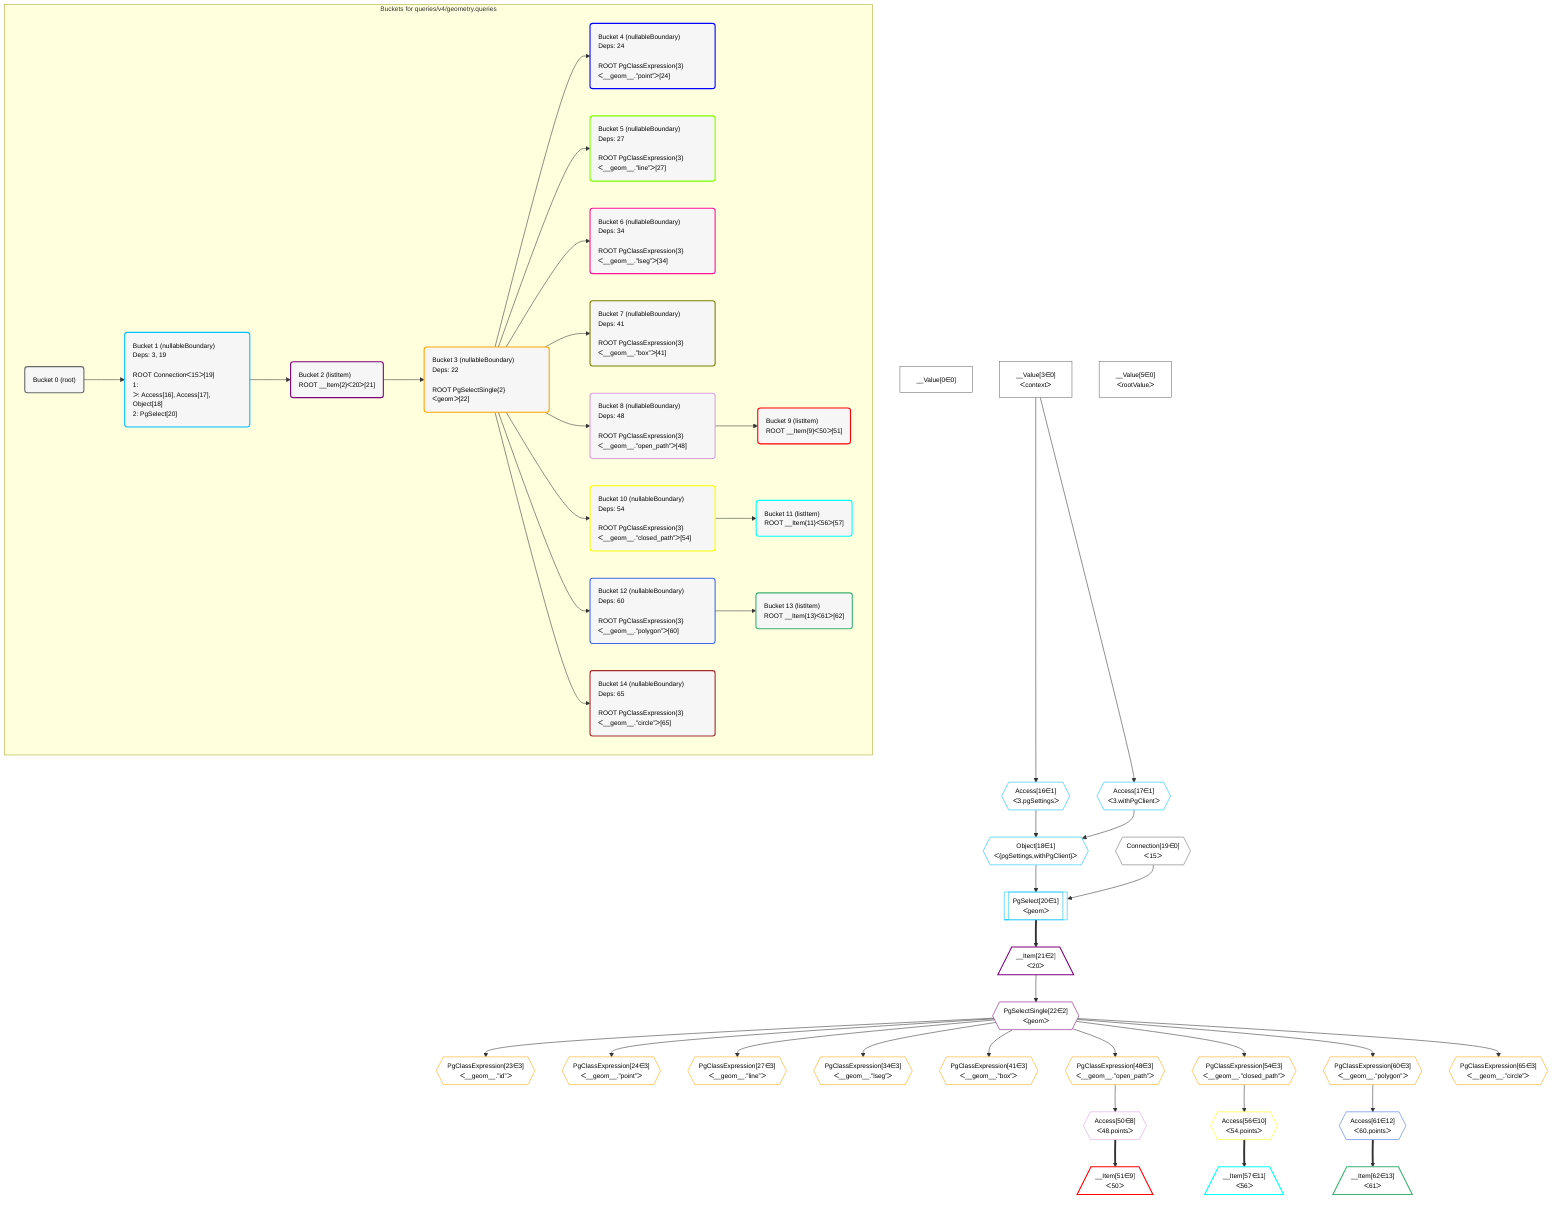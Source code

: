 %%{init: {'themeVariables': { 'fontSize': '12px'}}}%%
graph TD
    classDef path fill:#eee,stroke:#000,color:#000
    classDef plan fill:#fff,stroke-width:1px,color:#000
    classDef itemplan fill:#fff,stroke-width:2px,color:#000
    classDef unbatchedplan fill:#dff,stroke-width:1px,color:#000
    classDef sideeffectplan fill:#fcc,stroke-width:2px,color:#000
    classDef bucket fill:#f6f6f6,color:#000,stroke-width:2px,text-align:left


    %% plan dependencies
    __Value0["__Value[0∈0]"]:::plan
    __Value3["__Value[3∈0]<br />ᐸcontextᐳ"]:::plan
    __Value5["__Value[5∈0]<br />ᐸrootValueᐳ"]:::plan
    Connection19{{"Connection[19∈0]<br />ᐸ15ᐳ"}}:::plan
    Object18{{"Object[18∈1]<br />ᐸ{pgSettings,withPgClient}ᐳ"}}:::plan
    Access16{{"Access[16∈1]<br />ᐸ3.pgSettingsᐳ"}}:::plan
    Access17{{"Access[17∈1]<br />ᐸ3.withPgClientᐳ"}}:::plan
    Access16 & Access17 --> Object18
    PgSelect20[["PgSelect[20∈1]<br />ᐸgeomᐳ"]]:::plan
    Object18 & Connection19 --> PgSelect20
    __Value3 --> Access16
    __Value3 --> Access17
    __Item21[/"__Item[21∈2]<br />ᐸ20ᐳ"\]:::itemplan
    PgSelect20 ==> __Item21
    PgSelectSingle22{{"PgSelectSingle[22∈2]<br />ᐸgeomᐳ"}}:::plan
    __Item21 --> PgSelectSingle22
    PgClassExpression23{{"PgClassExpression[23∈3]<br />ᐸ__geom__.”id”ᐳ"}}:::plan
    PgSelectSingle22 --> PgClassExpression23
    PgClassExpression24{{"PgClassExpression[24∈3]<br />ᐸ__geom__.”point”ᐳ"}}:::plan
    PgSelectSingle22 --> PgClassExpression24
    PgClassExpression27{{"PgClassExpression[27∈3]<br />ᐸ__geom__.”line”ᐳ"}}:::plan
    PgSelectSingle22 --> PgClassExpression27
    PgClassExpression34{{"PgClassExpression[34∈3]<br />ᐸ__geom__.”lseg”ᐳ"}}:::plan
    PgSelectSingle22 --> PgClassExpression34
    PgClassExpression41{{"PgClassExpression[41∈3]<br />ᐸ__geom__.”box”ᐳ"}}:::plan
    PgSelectSingle22 --> PgClassExpression41
    PgClassExpression48{{"PgClassExpression[48∈3]<br />ᐸ__geom__.”open_path”ᐳ"}}:::plan
    PgSelectSingle22 --> PgClassExpression48
    PgClassExpression54{{"PgClassExpression[54∈3]<br />ᐸ__geom__.”closed_path”ᐳ"}}:::plan
    PgSelectSingle22 --> PgClassExpression54
    PgClassExpression60{{"PgClassExpression[60∈3]<br />ᐸ__geom__.”polygon”ᐳ"}}:::plan
    PgSelectSingle22 --> PgClassExpression60
    PgClassExpression65{{"PgClassExpression[65∈3]<br />ᐸ__geom__.”circle”ᐳ"}}:::plan
    PgSelectSingle22 --> PgClassExpression65
    Access61{{"Access[61∈12]<br />ᐸ60.pointsᐳ"}}:::plan
    PgClassExpression60 --> Access61
    Access56{{"Access[56∈10]<br />ᐸ54.pointsᐳ"}}:::plan
    PgClassExpression54 --> Access56
    Access50{{"Access[50∈8]<br />ᐸ48.pointsᐳ"}}:::plan
    PgClassExpression48 --> Access50
    __Item51[/"__Item[51∈9]<br />ᐸ50ᐳ"\]:::itemplan
    Access50 ==> __Item51
    __Item57[/"__Item[57∈11]<br />ᐸ56ᐳ"\]:::itemplan
    Access56 ==> __Item57
    __Item62[/"__Item[62∈13]<br />ᐸ61ᐳ"\]:::itemplan
    Access61 ==> __Item62

    %% define steps

    subgraph "Buckets for queries/v4/geometry.queries"
    Bucket0("Bucket 0 (root)"):::bucket
    classDef bucket0 stroke:#696969
    class Bucket0,__Value0,__Value3,__Value5,Connection19 bucket0
    Bucket1("Bucket 1 (nullableBoundary)<br />Deps: 3, 19<br /><br />ROOT Connectionᐸ15ᐳ[19]<br />1: <br />ᐳ: Access[16], Access[17], Object[18]<br />2: PgSelect[20]"):::bucket
    classDef bucket1 stroke:#00bfff
    class Bucket1,Access16,Access17,Object18,PgSelect20 bucket1
    Bucket2("Bucket 2 (listItem)<br />ROOT __Item{2}ᐸ20ᐳ[21]"):::bucket
    classDef bucket2 stroke:#7f007f
    class Bucket2,__Item21,PgSelectSingle22 bucket2
    Bucket3("Bucket 3 (nullableBoundary)<br />Deps: 22<br /><br />ROOT PgSelectSingle{2}ᐸgeomᐳ[22]"):::bucket
    classDef bucket3 stroke:#ffa500
    class Bucket3,PgClassExpression23,PgClassExpression24,PgClassExpression27,PgClassExpression34,PgClassExpression41,PgClassExpression48,PgClassExpression54,PgClassExpression60,PgClassExpression65 bucket3
    Bucket4("Bucket 4 (nullableBoundary)<br />Deps: 24<br /><br />ROOT PgClassExpression{3}ᐸ__geom__.”point”ᐳ[24]"):::bucket
    classDef bucket4 stroke:#0000ff
    class Bucket4 bucket4
    Bucket5("Bucket 5 (nullableBoundary)<br />Deps: 27<br /><br />ROOT PgClassExpression{3}ᐸ__geom__.”line”ᐳ[27]"):::bucket
    classDef bucket5 stroke:#7fff00
    class Bucket5 bucket5
    Bucket6("Bucket 6 (nullableBoundary)<br />Deps: 34<br /><br />ROOT PgClassExpression{3}ᐸ__geom__.”lseg”ᐳ[34]"):::bucket
    classDef bucket6 stroke:#ff1493
    class Bucket6 bucket6
    Bucket7("Bucket 7 (nullableBoundary)<br />Deps: 41<br /><br />ROOT PgClassExpression{3}ᐸ__geom__.”box”ᐳ[41]"):::bucket
    classDef bucket7 stroke:#808000
    class Bucket7 bucket7
    Bucket8("Bucket 8 (nullableBoundary)<br />Deps: 48<br /><br />ROOT PgClassExpression{3}ᐸ__geom__.”open_path”ᐳ[48]"):::bucket
    classDef bucket8 stroke:#dda0dd
    class Bucket8,Access50 bucket8
    Bucket9("Bucket 9 (listItem)<br />ROOT __Item{9}ᐸ50ᐳ[51]"):::bucket
    classDef bucket9 stroke:#ff0000
    class Bucket9,__Item51 bucket9
    Bucket10("Bucket 10 (nullableBoundary)<br />Deps: 54<br /><br />ROOT PgClassExpression{3}ᐸ__geom__.”closed_path”ᐳ[54]"):::bucket
    classDef bucket10 stroke:#ffff00
    class Bucket10,Access56 bucket10
    Bucket11("Bucket 11 (listItem)<br />ROOT __Item{11}ᐸ56ᐳ[57]"):::bucket
    classDef bucket11 stroke:#00ffff
    class Bucket11,__Item57 bucket11
    Bucket12("Bucket 12 (nullableBoundary)<br />Deps: 60<br /><br />ROOT PgClassExpression{3}ᐸ__geom__.”polygon”ᐳ[60]"):::bucket
    classDef bucket12 stroke:#4169e1
    class Bucket12,Access61 bucket12
    Bucket13("Bucket 13 (listItem)<br />ROOT __Item{13}ᐸ61ᐳ[62]"):::bucket
    classDef bucket13 stroke:#3cb371
    class Bucket13,__Item62 bucket13
    Bucket14("Bucket 14 (nullableBoundary)<br />Deps: 65<br /><br />ROOT PgClassExpression{3}ᐸ__geom__.”circle”ᐳ[65]"):::bucket
    classDef bucket14 stroke:#a52a2a
    class Bucket14 bucket14
    Bucket0 --> Bucket1
    Bucket1 --> Bucket2
    Bucket2 --> Bucket3
    Bucket3 --> Bucket4 & Bucket5 & Bucket6 & Bucket7 & Bucket8 & Bucket10 & Bucket12 & Bucket14
    Bucket8 --> Bucket9
    Bucket10 --> Bucket11
    Bucket12 --> Bucket13
    end